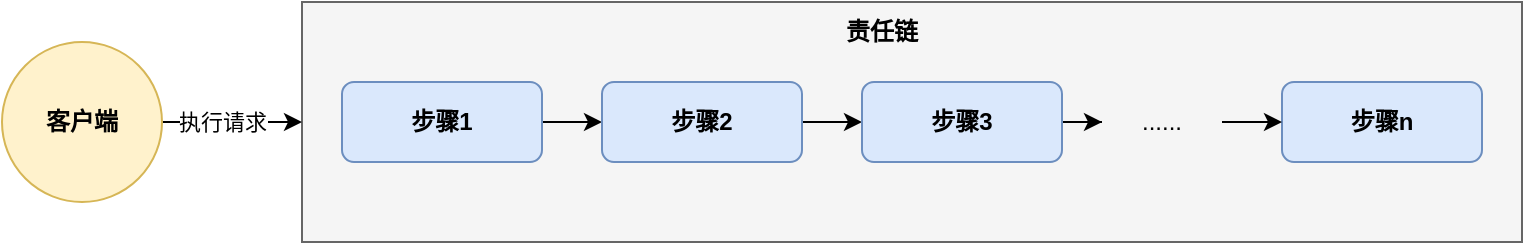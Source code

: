 <mxfile version="24.6.4" type="github">
  <diagram name="第 1 页" id="B4c4Xw4Z11oXivclu3je">
    <mxGraphModel dx="1221" dy="725" grid="1" gridSize="10" guides="1" tooltips="1" connect="1" arrows="1" fold="1" page="1" pageScale="1" pageWidth="827" pageHeight="1169" math="0" shadow="0">
      <root>
        <mxCell id="0" />
        <mxCell id="1" parent="0" />
        <mxCell id="u-V5iUQQxsPWD5PB2son-12" value="" style="rounded=0;whiteSpace=wrap;html=1;fillColor=#f5f5f5;fontColor=#333333;strokeColor=#666666;" vertex="1" parent="1">
          <mxGeometry x="190" y="220" width="610" height="120" as="geometry" />
        </mxCell>
        <mxCell id="u-V5iUQQxsPWD5PB2son-11" style="edgeStyle=orthogonalEdgeStyle;rounded=0;orthogonalLoop=1;jettySize=auto;html=1;" edge="1" parent="1" source="u-V5iUQQxsPWD5PB2son-1">
          <mxGeometry relative="1" as="geometry">
            <mxPoint x="190" y="280" as="targetPoint" />
          </mxGeometry>
        </mxCell>
        <mxCell id="u-V5iUQQxsPWD5PB2son-14" value="执行请求" style="edgeLabel;html=1;align=center;verticalAlign=middle;resizable=0;points=[];" vertex="1" connectable="0" parent="u-V5iUQQxsPWD5PB2son-11">
          <mxGeometry x="-0.261" y="-1" relative="1" as="geometry">
            <mxPoint x="4" y="-1" as="offset" />
          </mxGeometry>
        </mxCell>
        <mxCell id="u-V5iUQQxsPWD5PB2son-1" value="客户端" style="ellipse;whiteSpace=wrap;html=1;aspect=fixed;fontStyle=1;fillColor=#fff2cc;strokeColor=#d6b656;" vertex="1" parent="1">
          <mxGeometry x="40" y="240" width="80" height="80" as="geometry" />
        </mxCell>
        <mxCell id="u-V5iUQQxsPWD5PB2son-7" style="edgeStyle=orthogonalEdgeStyle;rounded=0;orthogonalLoop=1;jettySize=auto;html=1;entryX=0;entryY=0.5;entryDx=0;entryDy=0;" edge="1" parent="1" source="u-V5iUQQxsPWD5PB2son-2" target="u-V5iUQQxsPWD5PB2son-3">
          <mxGeometry relative="1" as="geometry" />
        </mxCell>
        <mxCell id="u-V5iUQQxsPWD5PB2son-2" value="步骤1" style="rounded=1;whiteSpace=wrap;html=1;fillColor=#dae8fc;strokeColor=#6c8ebf;fontStyle=1" vertex="1" parent="1">
          <mxGeometry x="210" y="260" width="100" height="40" as="geometry" />
        </mxCell>
        <mxCell id="u-V5iUQQxsPWD5PB2son-8" style="edgeStyle=orthogonalEdgeStyle;rounded=0;orthogonalLoop=1;jettySize=auto;html=1;entryX=0;entryY=0.5;entryDx=0;entryDy=0;" edge="1" parent="1" source="u-V5iUQQxsPWD5PB2son-3" target="u-V5iUQQxsPWD5PB2son-4">
          <mxGeometry relative="1" as="geometry" />
        </mxCell>
        <mxCell id="u-V5iUQQxsPWD5PB2son-3" value="步骤2" style="rounded=1;whiteSpace=wrap;html=1;fillColor=#dae8fc;strokeColor=#6c8ebf;fontStyle=1" vertex="1" parent="1">
          <mxGeometry x="340" y="260" width="100" height="40" as="geometry" />
        </mxCell>
        <mxCell id="u-V5iUQQxsPWD5PB2son-9" style="edgeStyle=orthogonalEdgeStyle;rounded=0;orthogonalLoop=1;jettySize=auto;html=1;" edge="1" parent="1" source="u-V5iUQQxsPWD5PB2son-4" target="u-V5iUQQxsPWD5PB2son-6">
          <mxGeometry relative="1" as="geometry" />
        </mxCell>
        <mxCell id="u-V5iUQQxsPWD5PB2son-4" value="步骤3" style="rounded=1;whiteSpace=wrap;html=1;fillColor=#dae8fc;strokeColor=#6c8ebf;fontStyle=1" vertex="1" parent="1">
          <mxGeometry x="470" y="260" width="100" height="40" as="geometry" />
        </mxCell>
        <mxCell id="u-V5iUQQxsPWD5PB2son-5" value="步骤n" style="rounded=1;whiteSpace=wrap;html=1;fillColor=#dae8fc;strokeColor=#6c8ebf;fontStyle=1" vertex="1" parent="1">
          <mxGeometry x="680" y="260" width="100" height="40" as="geometry" />
        </mxCell>
        <mxCell id="u-V5iUQQxsPWD5PB2son-10" style="edgeStyle=orthogonalEdgeStyle;rounded=0;orthogonalLoop=1;jettySize=auto;html=1;entryX=0;entryY=0.5;entryDx=0;entryDy=0;" edge="1" parent="1" source="u-V5iUQQxsPWD5PB2son-6" target="u-V5iUQQxsPWD5PB2son-5">
          <mxGeometry relative="1" as="geometry" />
        </mxCell>
        <mxCell id="u-V5iUQQxsPWD5PB2son-6" value="......" style="text;html=1;align=center;verticalAlign=middle;whiteSpace=wrap;rounded=0;" vertex="1" parent="1">
          <mxGeometry x="590" y="265" width="60" height="30" as="geometry" />
        </mxCell>
        <mxCell id="u-V5iUQQxsPWD5PB2son-13" value="责任链" style="text;html=1;align=center;verticalAlign=middle;whiteSpace=wrap;rounded=0;fontStyle=1" vertex="1" parent="1">
          <mxGeometry x="450" y="220" width="60" height="30" as="geometry" />
        </mxCell>
      </root>
    </mxGraphModel>
  </diagram>
</mxfile>

